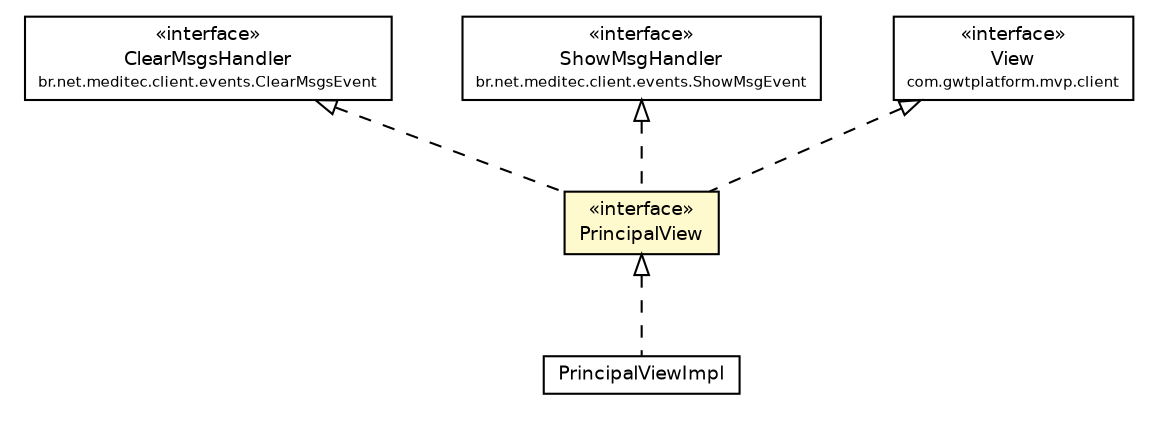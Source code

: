 #!/usr/local/bin/dot
#
# Class diagram 
# Generated by UmlGraph version 4.6 (http://www.spinellis.gr/sw/umlgraph)
#

digraph G {
	edge [fontname="Helvetica",fontsize=10,labelfontname="Helvetica",labelfontsize=10];
	node [fontname="Helvetica",fontsize=10,shape=plaintext];
	// br.net.meditec.client.events.ClearMsgsEvent.ClearMsgsHandler
	c4910 [label=<<table border="0" cellborder="1" cellspacing="0" cellpadding="2" port="p" href="../../events/ClearMsgsEvent.ClearMsgsHandler.html">
		<tr><td><table border="0" cellspacing="0" cellpadding="1">
			<tr><td> &laquo;interface&raquo; </td></tr>
			<tr><td> ClearMsgsHandler </td></tr>
			<tr><td><font point-size="7.0"> br.net.meditec.client.events.ClearMsgsEvent </font></td></tr>
		</table></td></tr>
		</table>>, fontname="Helvetica", fontcolor="black", fontsize=9.0];
	// br.net.meditec.client.events.ShowMsgEvent.ShowMsgHandler
	c4924 [label=<<table border="0" cellborder="1" cellspacing="0" cellpadding="2" port="p" href="../../events/ShowMsgEvent.ShowMsgHandler.html">
		<tr><td><table border="0" cellspacing="0" cellpadding="1">
			<tr><td> &laquo;interface&raquo; </td></tr>
			<tr><td> ShowMsgHandler </td></tr>
			<tr><td><font point-size="7.0"> br.net.meditec.client.events.ShowMsgEvent </font></td></tr>
		</table></td></tr>
		</table>>, fontname="Helvetica", fontcolor="black", fontsize=9.0];
	// br.net.meditec.client.telas.principal.PrincipalViewImpl
	c4934 [label=<<table border="0" cellborder="1" cellspacing="0" cellpadding="2" port="p" href="./PrincipalViewImpl.html">
		<tr><td><table border="0" cellspacing="0" cellpadding="1">
			<tr><td> PrincipalViewImpl </td></tr>
		</table></td></tr>
		</table>>, fontname="Helvetica", fontcolor="black", fontsize=9.0];
	// br.net.meditec.client.telas.principal.PrincipalPresenter.PrincipalView
	c4937 [label=<<table border="0" cellborder="1" cellspacing="0" cellpadding="2" port="p" bgcolor="lemonChiffon" href="./PrincipalPresenter.PrincipalView.html">
		<tr><td><table border="0" cellspacing="0" cellpadding="1">
			<tr><td> &laquo;interface&raquo; </td></tr>
			<tr><td> PrincipalView </td></tr>
		</table></td></tr>
		</table>>, fontname="Helvetica", fontcolor="black", fontsize=9.0];
	//br.net.meditec.client.telas.principal.PrincipalViewImpl implements br.net.meditec.client.telas.principal.PrincipalPresenter.PrincipalView
	c4937:p -> c4934:p [dir=back,arrowtail=empty,style=dashed];
	//br.net.meditec.client.telas.principal.PrincipalPresenter.PrincipalView implements com.gwtplatform.mvp.client.View
	c4963:p -> c4937:p [dir=back,arrowtail=empty,style=dashed];
	//br.net.meditec.client.telas.principal.PrincipalPresenter.PrincipalView implements br.net.meditec.client.events.ClearMsgsEvent.ClearMsgsHandler
	c4910:p -> c4937:p [dir=back,arrowtail=empty,style=dashed];
	//br.net.meditec.client.telas.principal.PrincipalPresenter.PrincipalView implements br.net.meditec.client.events.ShowMsgEvent.ShowMsgHandler
	c4924:p -> c4937:p [dir=back,arrowtail=empty,style=dashed];
	// com.gwtplatform.mvp.client.View
	c4963 [label=<<table border="0" cellborder="1" cellspacing="0" cellpadding="2" port="p" href="http://java.sun.com/j2se/1.4.2/docs/api/com/gwtplatform/mvp/client/View.html">
		<tr><td><table border="0" cellspacing="0" cellpadding="1">
			<tr><td> &laquo;interface&raquo; </td></tr>
			<tr><td> View </td></tr>
			<tr><td><font point-size="7.0"> com.gwtplatform.mvp.client </font></td></tr>
		</table></td></tr>
		</table>>, fontname="Helvetica", fontcolor="black", fontsize=9.0];
}

